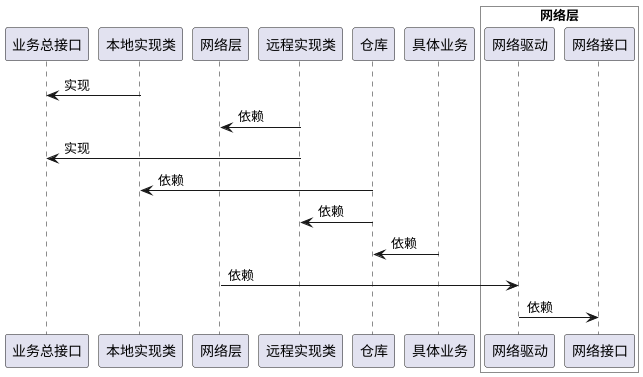@startuml




业务总接口 <- 本地实现类 : 实现

网络层 <- 远程实现类 : 依赖

业务总接口 <- 远程实现类 : 实现

本地实现类 <- 仓库 : 依赖

远程实现类 <- 仓库 : 依赖

仓库 <- 具体业务 : 依赖

box "网络层" #ffffff

    网络驱动 <- 网络层 : 依赖

    网络驱动 -> 网络接口 : 依赖
end box

@enduml